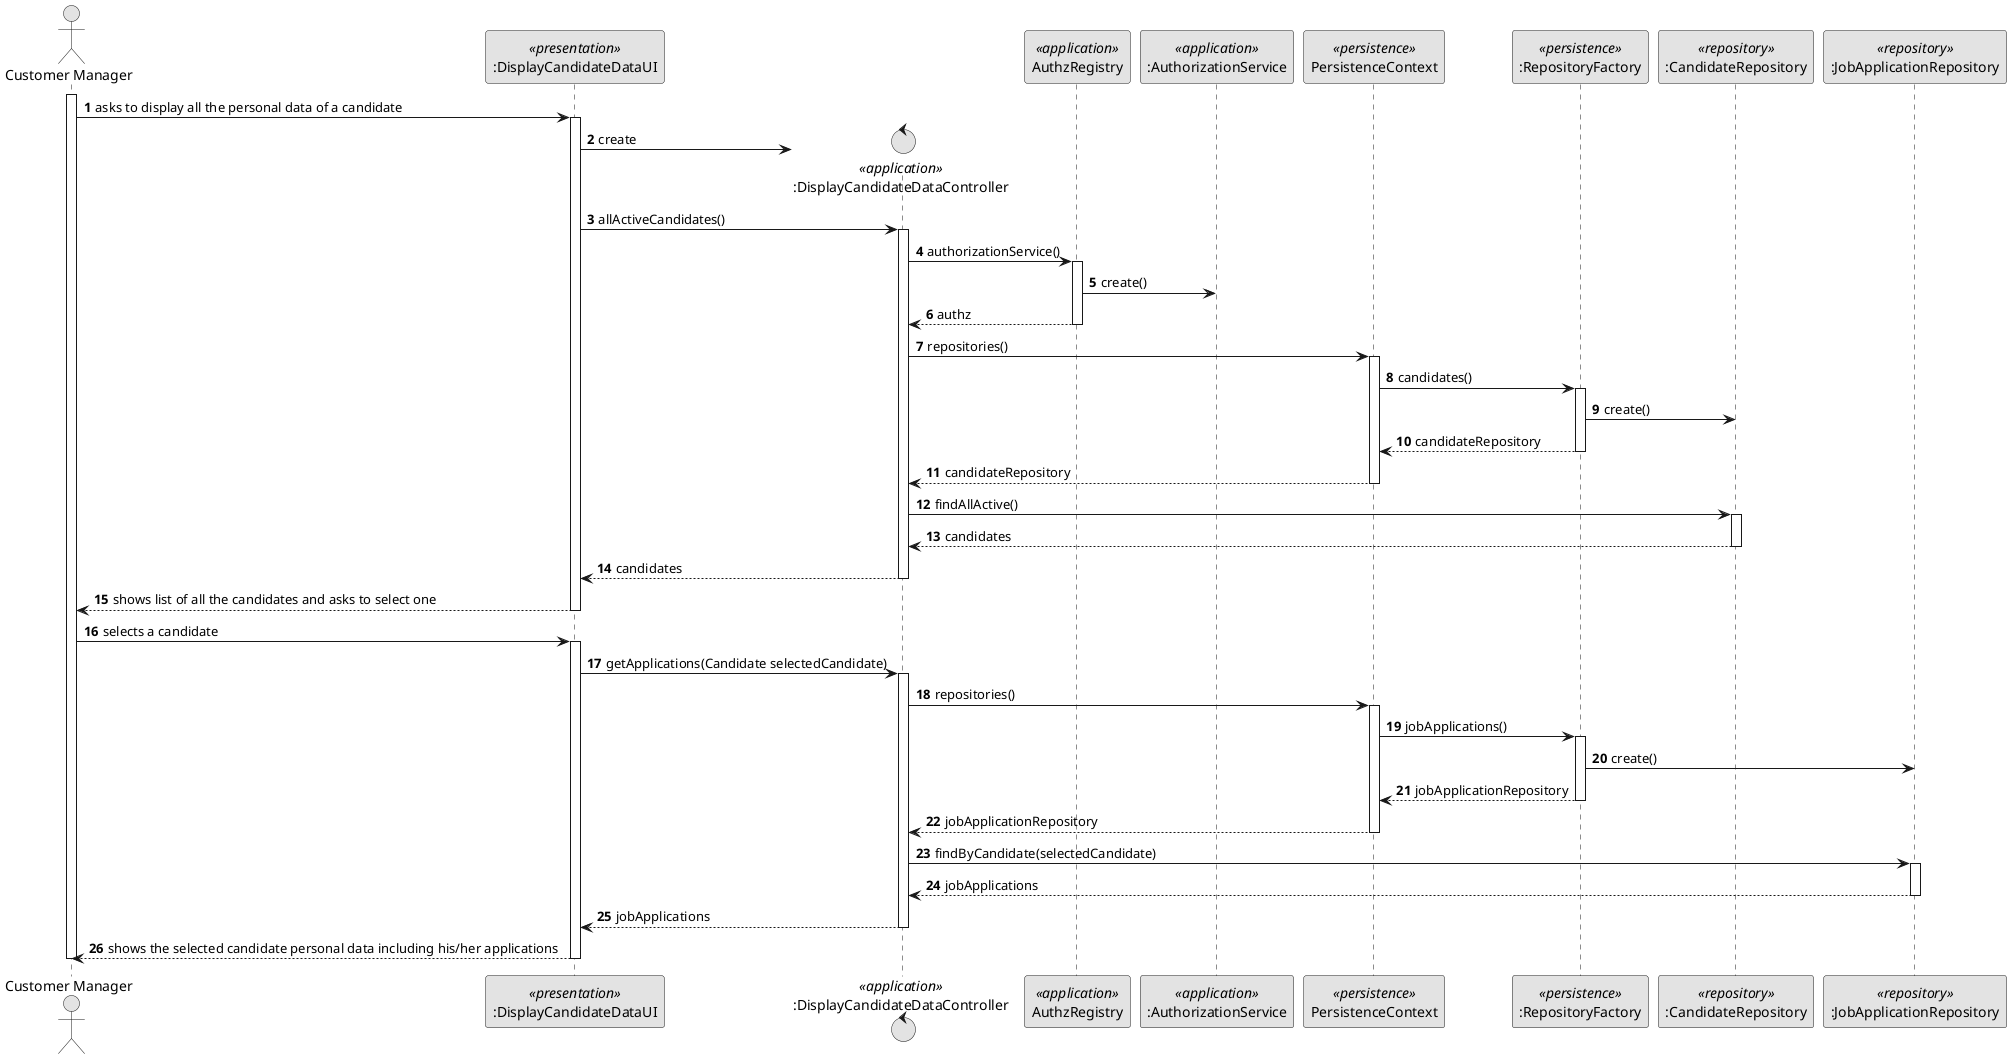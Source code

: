 @startuml
skinparam monochrome true
skinparam packageStyle rectangle
skinparam shadowing false

autonumber

'hide footbox
actor "Customer Manager" as CM
participant ":DisplayCandidateDataUI" as UI <<presentation>>
control ":DisplayCandidateDataController" as CTRL <<application>>
participant "AuthzRegistry" as AR <<application>>
participant ":AuthorizationService" as AUTHS <<application>>
participant "PersistenceContext" as PC <<persistence>>
participant ":RepositoryFactory" as RF <<persistence>>
participant ":CandidateRepository" as CR <<repository>>
participant ":JobApplicationRepository" as ApplicationRepo <<repository>>

activate CM

    CM -> UI : asks to display all the personal data of a candidate

    activate UI

       UI -> CTRL** : create


               UI -> CTRL : allActiveCandidates()
               activate CTRL
               CTRL->AR : authorizationService()
                          activate AR
                          AR->AUTHS : create()


                          AR-->CTRL : authz
                          deactivate AR

       CTRL->PC:repositories()
                       activate PC
                       PC->RF : candidates()


                       activate RF
                       RF->CR:create()


                       RF --> PC : candidateRepository
                       deactivate RF
                       PC-->CTRL : candidateRepository
                       deactivate PC
           CTRL -> CR : findAllActive()
           activate CR

           CR --> CTRL :candidates
           deactivate CR

                   CTRL --> UI : candidates
               deactivate CTRL




               UI --> CM : shows list of all the candidates and asks to select one

    deactivate UI

    CM -> UI : selects a candidate
    activate UI
        UI -> CTRL : getApplications(Candidate selectedCandidate)
        activate CTRL
        CTRL->PC:repositories()
                               activate PC
                               PC->RF : jobApplications()


                               activate RF
                               RF->ApplicationRepo:create()


                               RF --> PC : jobApplicationRepository
                               deactivate RF
                               PC-->CTRL : jobApplicationRepository
                               deactivate PC
            CTRL -> ApplicationRepo : findByCandidate(selectedCandidate)
            activate ApplicationRepo

            ApplicationRepo --> CTRL :jobApplications
            deactivate ApplicationRepo
            CTRL --> UI : jobApplications
            deactivate CTRL
        UI --> CM : shows the selected candidate personal data including his/her applications

    deactivate UI



    deactivate UI
deactivate CM

@enduml